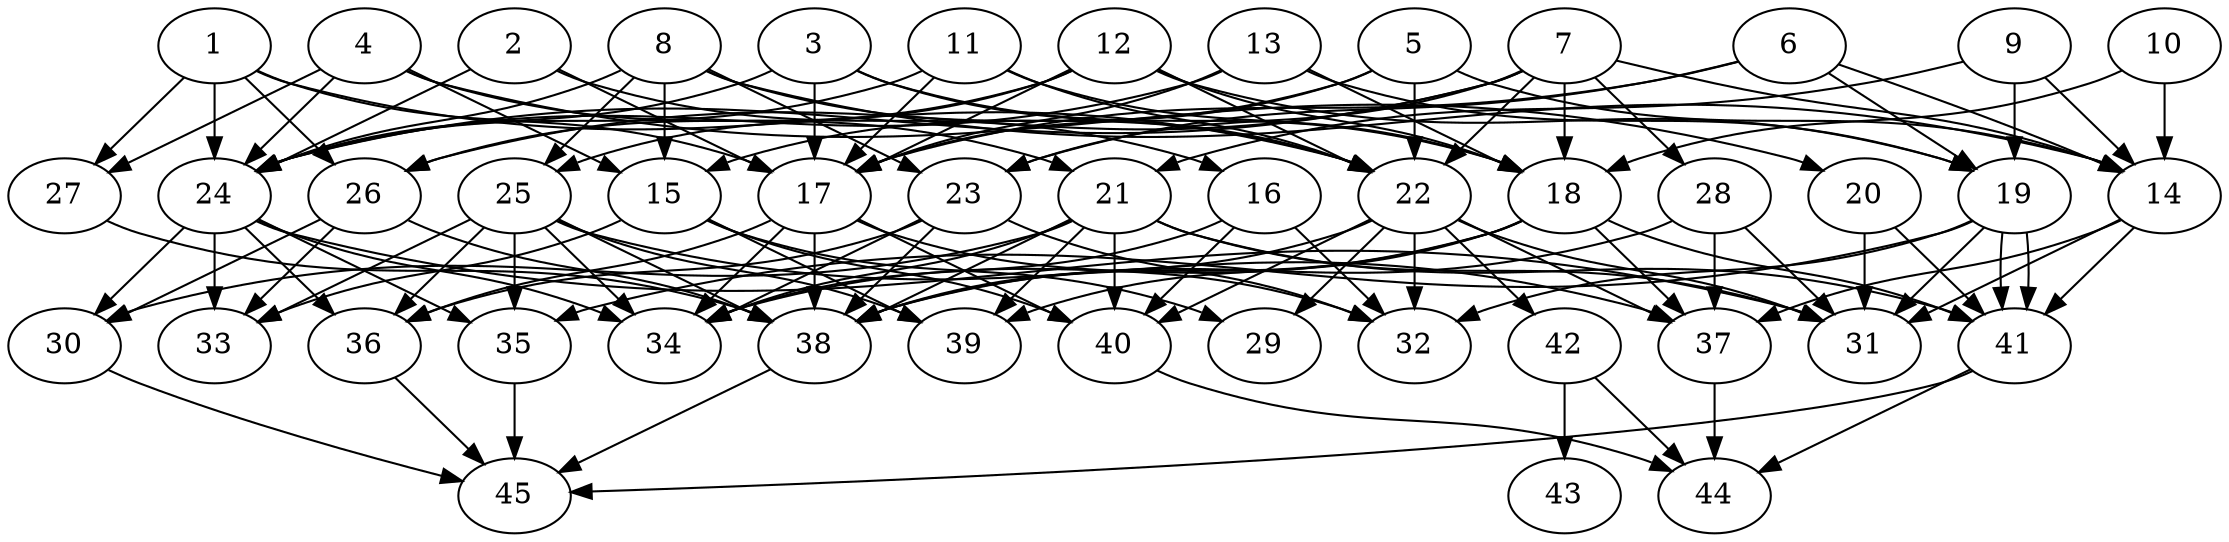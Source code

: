 // DAG automatically generated by daggen at Thu Oct  3 14:07:24 2019
// ./daggen --dot -n 45 --ccr 0.4 --fat 0.7 --regular 0.9 --density 0.6 --mindata 5242880 --maxdata 52428800 
digraph G {
  1 [size="65328640", alpha="0.17", expect_size="26131456"] 
  1 -> 17 [size ="26131456"]
  1 -> 22 [size ="26131456"]
  1 -> 24 [size ="26131456"]
  1 -> 26 [size ="26131456"]
  1 -> 27 [size ="26131456"]
  2 [size="38868480", alpha="0.09", expect_size="15547392"] 
  2 -> 16 [size ="15547392"]
  2 -> 17 [size ="15547392"]
  2 -> 24 [size ="15547392"]
  3 [size="37447680", alpha="0.11", expect_size="14979072"] 
  3 -> 17 [size ="14979072"]
  3 -> 18 [size ="14979072"]
  3 -> 22 [size ="14979072"]
  3 -> 24 [size ="14979072"]
  4 [size="56212480", alpha="0.20", expect_size="22484992"] 
  4 -> 15 [size ="22484992"]
  4 -> 20 [size ="22484992"]
  4 -> 21 [size ="22484992"]
  4 -> 24 [size ="22484992"]
  4 -> 27 [size ="22484992"]
  5 [size="19842560", alpha="0.12", expect_size="7937024"] 
  5 -> 14 [size ="7937024"]
  5 -> 15 [size ="7937024"]
  5 -> 17 [size ="7937024"]
  5 -> 22 [size ="7937024"]
  6 [size="16960000", alpha="0.12", expect_size="6784000"] 
  6 -> 14 [size ="6784000"]
  6 -> 17 [size ="6784000"]
  6 -> 19 [size ="6784000"]
  6 -> 23 [size ="6784000"]
  7 [size="104020480", alpha="0.17", expect_size="41608192"] 
  7 -> 14 [size ="41608192"]
  7 -> 18 [size ="41608192"]
  7 -> 22 [size ="41608192"]
  7 -> 23 [size ="41608192"]
  7 -> 24 [size ="41608192"]
  7 -> 26 [size ="41608192"]
  7 -> 28 [size ="41608192"]
  8 [size="87301120", alpha="0.04", expect_size="34920448"] 
  8 -> 14 [size ="34920448"]
  8 -> 15 [size ="34920448"]
  8 -> 22 [size ="34920448"]
  8 -> 23 [size ="34920448"]
  8 -> 24 [size ="34920448"]
  8 -> 25 [size ="34920448"]
  9 [size="102471680", alpha="0.07", expect_size="40988672"] 
  9 -> 14 [size ="40988672"]
  9 -> 19 [size ="40988672"]
  9 -> 21 [size ="40988672"]
  10 [size="24962560", alpha="0.17", expect_size="9985024"] 
  10 -> 14 [size ="9985024"]
  10 -> 18 [size ="9985024"]
  11 [size="117632000", alpha="0.17", expect_size="47052800"] 
  11 -> 17 [size ="47052800"]
  11 -> 18 [size ="47052800"]
  11 -> 22 [size ="47052800"]
  11 -> 24 [size ="47052800"]
  12 [size="99760640", alpha="0.04", expect_size="39904256"] 
  12 -> 17 [size ="39904256"]
  12 -> 18 [size ="39904256"]
  12 -> 19 [size ="39904256"]
  12 -> 22 [size ="39904256"]
  12 -> 25 [size ="39904256"]
  12 -> 26 [size ="39904256"]
  13 [size="33408000", alpha="0.16", expect_size="13363200"] 
  13 -> 17 [size ="13363200"]
  13 -> 18 [size ="13363200"]
  13 -> 19 [size ="13363200"]
  13 -> 24 [size ="13363200"]
  14 [size="98961920", alpha="0.04", expect_size="39584768"] 
  14 -> 31 [size ="39584768"]
  14 -> 37 [size ="39584768"]
  14 -> 41 [size ="39584768"]
  15 [size="96437760", alpha="0.06", expect_size="38575104"] 
  15 -> 29 [size ="38575104"]
  15 -> 33 [size ="38575104"]
  15 -> 39 [size ="38575104"]
  15 -> 40 [size ="38575104"]
  16 [size="49587200", alpha="0.11", expect_size="19834880"] 
  16 -> 32 [size ="19834880"]
  16 -> 34 [size ="19834880"]
  16 -> 40 [size ="19834880"]
  17 [size="120422400", alpha="0.07", expect_size="48168960"] 
  17 -> 32 [size ="48168960"]
  17 -> 34 [size ="48168960"]
  17 -> 36 [size ="48168960"]
  17 -> 38 [size ="48168960"]
  17 -> 40 [size ="48168960"]
  18 [size="102371840", alpha="0.13", expect_size="40948736"] 
  18 -> 34 [size ="40948736"]
  18 -> 37 [size ="40948736"]
  18 -> 38 [size ="40948736"]
  18 -> 39 [size ="40948736"]
  18 -> 41 [size ="40948736"]
  19 [size="127590400", alpha="0.13", expect_size="51036160"] 
  19 -> 31 [size ="51036160"]
  19 -> 32 [size ="51036160"]
  19 -> 35 [size ="51036160"]
  19 -> 41 [size ="51036160"]
  19 -> 41 [size ="51036160"]
  20 [size="48250880", alpha="0.11", expect_size="19300352"] 
  20 -> 31 [size ="19300352"]
  20 -> 41 [size ="19300352"]
  21 [size="32729600", alpha="0.18", expect_size="13091840"] 
  21 -> 30 [size ="13091840"]
  21 -> 31 [size ="13091840"]
  21 -> 34 [size ="13091840"]
  21 -> 38 [size ="13091840"]
  21 -> 39 [size ="13091840"]
  21 -> 40 [size ="13091840"]
  21 -> 41 [size ="13091840"]
  22 [size="14005760", alpha="0.09", expect_size="5602304"] 
  22 -> 29 [size ="5602304"]
  22 -> 31 [size ="5602304"]
  22 -> 32 [size ="5602304"]
  22 -> 37 [size ="5602304"]
  22 -> 38 [size ="5602304"]
  22 -> 40 [size ="5602304"]
  22 -> 42 [size ="5602304"]
  23 [size="37670400", alpha="0.04", expect_size="15068160"] 
  23 -> 32 [size ="15068160"]
  23 -> 34 [size ="15068160"]
  23 -> 36 [size ="15068160"]
  23 -> 38 [size ="15068160"]
  24 [size="129274880", alpha="0.07", expect_size="51709952"] 
  24 -> 30 [size ="51709952"]
  24 -> 31 [size ="51709952"]
  24 -> 33 [size ="51709952"]
  24 -> 34 [size ="51709952"]
  24 -> 35 [size ="51709952"]
  24 -> 36 [size ="51709952"]
  25 [size="37314560", alpha="0.11", expect_size="14925824"] 
  25 -> 33 [size ="14925824"]
  25 -> 34 [size ="14925824"]
  25 -> 35 [size ="14925824"]
  25 -> 36 [size ="14925824"]
  25 -> 37 [size ="14925824"]
  25 -> 38 [size ="14925824"]
  25 -> 39 [size ="14925824"]
  26 [size="74019840", alpha="0.15", expect_size="29607936"] 
  26 -> 30 [size ="29607936"]
  26 -> 33 [size ="29607936"]
  26 -> 38 [size ="29607936"]
  27 [size="19975680", alpha="0.15", expect_size="7990272"] 
  27 -> 38 [size ="7990272"]
  28 [size="59809280", alpha="0.08", expect_size="23923712"] 
  28 -> 31 [size ="23923712"]
  28 -> 37 [size ="23923712"]
  28 -> 38 [size ="23923712"]
  29 [size="19317760", alpha="0.15", expect_size="7727104"] 
  30 [size="94691840", alpha="0.05", expect_size="37876736"] 
  30 -> 45 [size ="37876736"]
  31 [size="40514560", alpha="0.12", expect_size="16205824"] 
  32 [size="26977280", alpha="0.14", expect_size="10790912"] 
  33 [size="79841280", alpha="0.20", expect_size="31936512"] 
  34 [size="105484800", alpha="0.00", expect_size="42193920"] 
  35 [size="29048320", alpha="0.14", expect_size="11619328"] 
  35 -> 45 [size ="11619328"]
  36 [size="93199360", alpha="0.15", expect_size="37279744"] 
  36 -> 45 [size ="37279744"]
  37 [size="65863680", alpha="0.13", expect_size="26345472"] 
  37 -> 44 [size ="26345472"]
  38 [size="37957120", alpha="0.07", expect_size="15182848"] 
  38 -> 45 [size ="15182848"]
  39 [size="83673600", alpha="0.20", expect_size="33469440"] 
  40 [size="56450560", alpha="0.19", expect_size="22580224"] 
  40 -> 44 [size ="22580224"]
  41 [size="86108160", alpha="0.01", expect_size="34443264"] 
  41 -> 44 [size ="34443264"]
  41 -> 45 [size ="34443264"]
  42 [size="41244160", alpha="0.04", expect_size="16497664"] 
  42 -> 43 [size ="16497664"]
  42 -> 44 [size ="16497664"]
  43 [size="126476800", alpha="0.11", expect_size="50590720"] 
  44 [size="126182400", alpha="0.17", expect_size="50472960"] 
  45 [size="126215680", alpha="0.08", expect_size="50486272"] 
}
